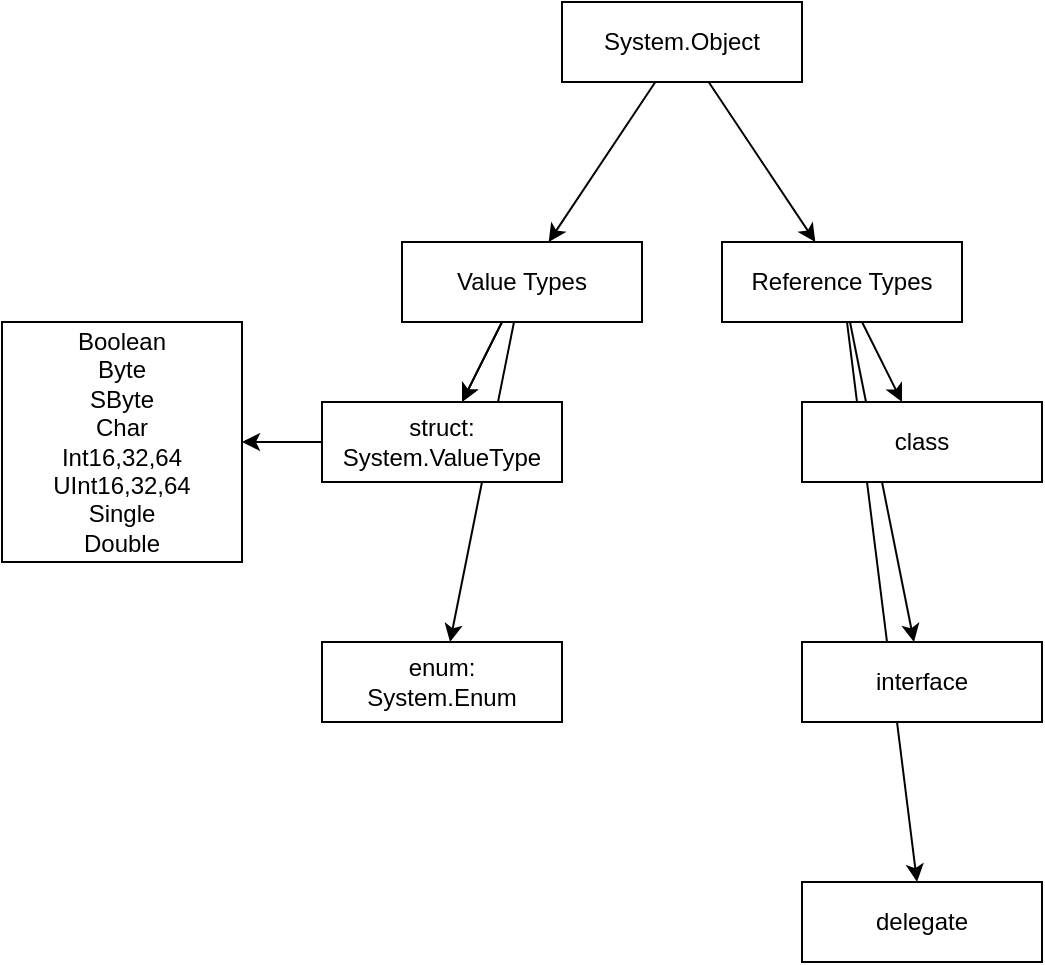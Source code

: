 <mxfile version="22.1.2" type="device">
  <diagram name="Page-1" id="uCIaEqaVsT1KvWT5PgN6">
    <mxGraphModel dx="611" dy="568" grid="1" gridSize="10" guides="1" tooltips="1" connect="1" arrows="1" fold="1" page="1" pageScale="1" pageWidth="827" pageHeight="1169" math="0" shadow="0">
      <root>
        <mxCell id="0" />
        <mxCell id="1" parent="0" />
        <mxCell id="ytuizGIeiQtNfvDpDzd5-3" value="" style="rounded=0;orthogonalLoop=1;jettySize=auto;html=1;" edge="1" parent="1" source="ytuizGIeiQtNfvDpDzd5-1" target="ytuizGIeiQtNfvDpDzd5-2">
          <mxGeometry relative="1" as="geometry" />
        </mxCell>
        <mxCell id="ytuizGIeiQtNfvDpDzd5-5" value="" style="rounded=0;orthogonalLoop=1;jettySize=auto;html=1;" edge="1" parent="1" source="ytuizGIeiQtNfvDpDzd5-1" target="ytuizGIeiQtNfvDpDzd5-4">
          <mxGeometry relative="1" as="geometry" />
        </mxCell>
        <mxCell id="ytuizGIeiQtNfvDpDzd5-1" value="System.Object" style="rounded=0;whiteSpace=wrap;html=1;" vertex="1" parent="1">
          <mxGeometry x="320" y="40" width="120" height="40" as="geometry" />
        </mxCell>
        <mxCell id="ytuizGIeiQtNfvDpDzd5-9" value="" style="rounded=0;orthogonalLoop=1;jettySize=auto;html=1;" edge="1" parent="1" source="ytuizGIeiQtNfvDpDzd5-2" target="ytuizGIeiQtNfvDpDzd5-6">
          <mxGeometry relative="1" as="geometry" />
        </mxCell>
        <mxCell id="ytuizGIeiQtNfvDpDzd5-11" value="" style="rounded=0;orthogonalLoop=1;jettySize=auto;html=1;" edge="1" parent="1" source="ytuizGIeiQtNfvDpDzd5-2" target="ytuizGIeiQtNfvDpDzd5-10">
          <mxGeometry relative="1" as="geometry" />
        </mxCell>
        <mxCell id="ytuizGIeiQtNfvDpDzd5-2" value="Value Types" style="rounded=0;whiteSpace=wrap;html=1;" vertex="1" parent="1">
          <mxGeometry x="240" y="160" width="120" height="40" as="geometry" />
        </mxCell>
        <mxCell id="ytuizGIeiQtNfvDpDzd5-14" value="" style="rounded=0;orthogonalLoop=1;jettySize=auto;html=1;" edge="1" parent="1" source="ytuizGIeiQtNfvDpDzd5-4" target="ytuizGIeiQtNfvDpDzd5-12">
          <mxGeometry relative="1" as="geometry" />
        </mxCell>
        <mxCell id="ytuizGIeiQtNfvDpDzd5-16" value="" style="rounded=0;orthogonalLoop=1;jettySize=auto;html=1;" edge="1" parent="1" source="ytuizGIeiQtNfvDpDzd5-4" target="ytuizGIeiQtNfvDpDzd5-15">
          <mxGeometry relative="1" as="geometry" />
        </mxCell>
        <mxCell id="ytuizGIeiQtNfvDpDzd5-18" value="" style="rounded=0;orthogonalLoop=1;jettySize=auto;html=1;" edge="1" parent="1" source="ytuizGIeiQtNfvDpDzd5-4" target="ytuizGIeiQtNfvDpDzd5-17">
          <mxGeometry relative="1" as="geometry" />
        </mxCell>
        <mxCell id="ytuizGIeiQtNfvDpDzd5-4" value="Reference Types" style="rounded=0;whiteSpace=wrap;html=1;" vertex="1" parent="1">
          <mxGeometry x="400" y="160" width="120" height="40" as="geometry" />
        </mxCell>
        <mxCell id="ytuizGIeiQtNfvDpDzd5-10" value="enum:&lt;br&gt;System.Enum" style="rounded=0;whiteSpace=wrap;html=1;" vertex="1" parent="1">
          <mxGeometry x="200" y="360" width="120" height="40" as="geometry" />
        </mxCell>
        <mxCell id="ytuizGIeiQtNfvDpDzd5-12" value="class&lt;br&gt;" style="rounded=0;whiteSpace=wrap;html=1;" vertex="1" parent="1">
          <mxGeometry x="440" y="240" width="120" height="40" as="geometry" />
        </mxCell>
        <mxCell id="ytuizGIeiQtNfvDpDzd5-15" value="interface" style="rounded=0;whiteSpace=wrap;html=1;" vertex="1" parent="1">
          <mxGeometry x="440" y="360" width="120" height="40" as="geometry" />
        </mxCell>
        <mxCell id="ytuizGIeiQtNfvDpDzd5-17" value="delegate" style="rounded=0;whiteSpace=wrap;html=1;" vertex="1" parent="1">
          <mxGeometry x="440" y="480" width="120" height="40" as="geometry" />
        </mxCell>
        <mxCell id="ytuizGIeiQtNfvDpDzd5-19" value="" style="rounded=0;orthogonalLoop=1;jettySize=auto;html=1;" edge="1" parent="1" source="ytuizGIeiQtNfvDpDzd5-2" target="ytuizGIeiQtNfvDpDzd5-6">
          <mxGeometry relative="1" as="geometry">
            <mxPoint x="286" y="200" as="sourcePoint" />
            <mxPoint x="174" y="360" as="targetPoint" />
          </mxGeometry>
        </mxCell>
        <mxCell id="ytuizGIeiQtNfvDpDzd5-21" value="" style="edgeStyle=orthogonalEdgeStyle;rounded=0;orthogonalLoop=1;jettySize=auto;html=1;" edge="1" parent="1" source="ytuizGIeiQtNfvDpDzd5-6" target="ytuizGIeiQtNfvDpDzd5-20">
          <mxGeometry relative="1" as="geometry" />
        </mxCell>
        <mxCell id="ytuizGIeiQtNfvDpDzd5-6" value="struct:&lt;br&gt;System.ValueType" style="rounded=0;whiteSpace=wrap;html=1;" vertex="1" parent="1">
          <mxGeometry x="200" y="240" width="120" height="40" as="geometry" />
        </mxCell>
        <mxCell id="ytuizGIeiQtNfvDpDzd5-20" value="Boolean&lt;br&gt;Byte&lt;br&gt;SByte&lt;br&gt;Char&lt;br&gt;Int16,32,64&lt;br&gt;UInt16,32,64&lt;br&gt;Single&lt;br&gt;Double&lt;br&gt;" style="rounded=0;whiteSpace=wrap;html=1;" vertex="1" parent="1">
          <mxGeometry x="40" y="200" width="120" height="120" as="geometry" />
        </mxCell>
      </root>
    </mxGraphModel>
  </diagram>
</mxfile>
